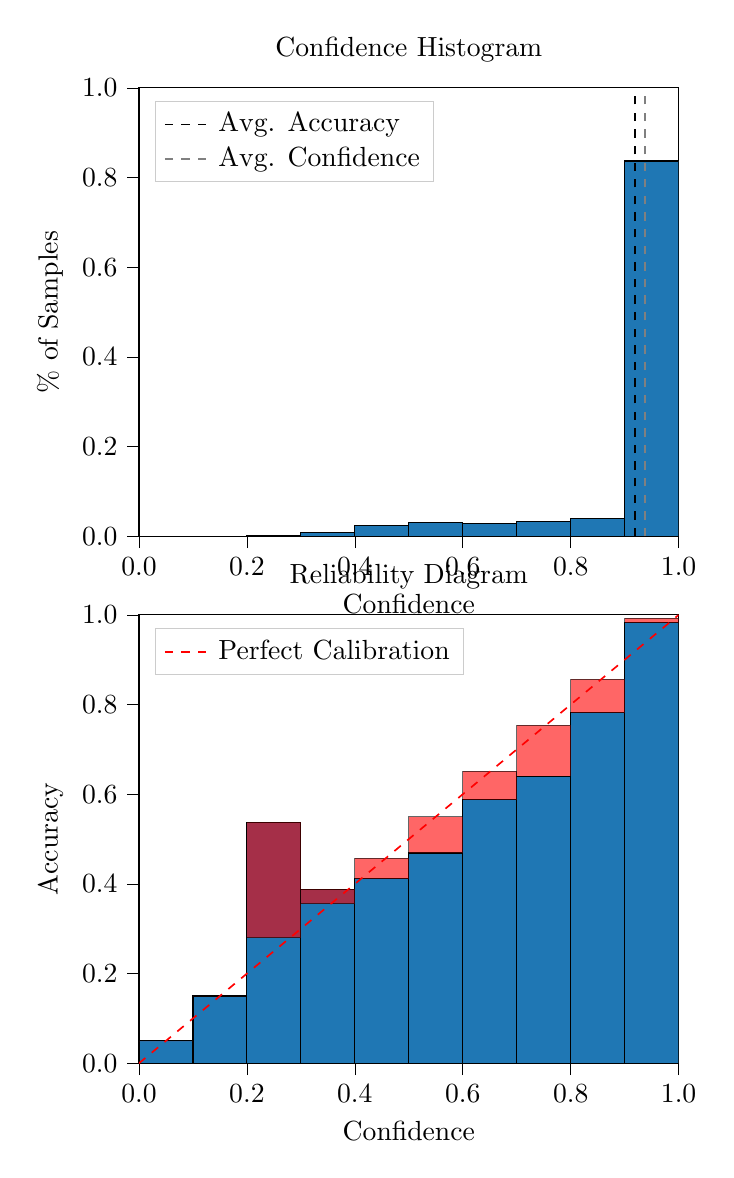 % This file was created by tikzplotlib v0.9.8.
\begin{tikzpicture}

\definecolor{color0}{rgb}{0.122,0.467,0.706}

\begin{groupplot}[group style={group size=1 by 2}]
\nextgroupplot[
legend cell align={left},
legend style={
  fill opacity=0.8,
  draw opacity=1,
  text opacity=1,
  at={(0.03,0.97)},
  anchor=north west,
  draw=white!80!black
},
tick align=outside,
tick pos=left,
title={Confidence Histogram},
x grid style={white!69.02!black},
xlabel={Confidence},
xmin=0, xmax=1,
xtick style={color=black},
xtick={0,0.2,0.4,0.6,0.8,1},
xticklabels={0.0,0.2,0.4,0.6,0.8,1.0},
y grid style={white!69.02!black},
ylabel={\% of Samples},
ymin=0, ymax=1,
ytick style={color=black},
ytick={0,0.2,0.4,0.6,0.8,1},
yticklabels={0.0,0.2,0.4,0.6,0.8,1.0}
]
\draw[draw=black,fill=color0] (axis cs:-6.939e-18,0) rectangle (axis cs:0.1,0);
\draw[draw=black,fill=color0] (axis cs:0.1,0) rectangle (axis cs:0.2,0);
\draw[draw=black,fill=color0] (axis cs:0.2,0) rectangle (axis cs:0.3,0.002);
\draw[draw=black,fill=color0] (axis cs:0.3,0) rectangle (axis cs:0.4,0.008);
\draw[draw=black,fill=color0] (axis cs:0.4,0) rectangle (axis cs:0.5,0.023);
\draw[draw=black,fill=color0] (axis cs:0.5,0) rectangle (axis cs:0.6,0.03);
\draw[draw=black,fill=color0] (axis cs:0.6,0) rectangle (axis cs:0.7,0.028);
\draw[draw=black,fill=color0] (axis cs:0.7,0) rectangle (axis cs:0.8,0.033);
\draw[draw=black,fill=color0] (axis cs:0.8,0) rectangle (axis cs:0.9,0.04);
\draw[draw=black,fill=color0] (axis cs:0.9,0) rectangle (axis cs:1,0.837);
\addplot [semithick, black, dashed]
table {%
0.919 0
0.919 1
};
\addlegendentry{Avg. Accuracy}
\addplot [semithick, white!50.196!black, dashed]
table {%
0.938 0
0.938 1
};
\addlegendentry{Avg. Confidence}

\nextgroupplot[
legend cell align={left},
legend style={
  fill opacity=0.8,
  draw opacity=1,
  text opacity=1,
  at={(0.03,0.97)},
  anchor=north west,
  draw=white!80!black
},
tick align=outside,
tick pos=left,
title={Reliability Diagram},
x grid style={white!69.02!black},
xlabel={Confidence},
xmin=0, xmax=1,
xtick style={color=black},
xtick={0,0.2,0.4,0.6,0.8,1},
xticklabels={0.0,0.2,0.4,0.6,0.8,1.0},
y grid style={white!69.02!black},
ylabel={Accuracy},
ymin=0, ymax=1,
ytick style={color=black},
ytick={0,0.2,0.4,0.6,0.8,1},
yticklabels={0.0,0.2,0.4,0.6,0.8,1.0}
]
\draw[draw=black,fill=color0] (axis cs:-6.939e-18,0) rectangle (axis cs:0.1,0.05);
\draw[draw=black,fill=color0] (axis cs:0.1,0) rectangle (axis cs:0.2,0.15);
\draw[draw=black,fill=color0] (axis cs:0.2,0) rectangle (axis cs:0.3,0.538);
\draw[draw=black,fill=color0] (axis cs:0.3,0) rectangle (axis cs:0.4,0.388);
\draw[draw=black,fill=color0] (axis cs:0.4,0) rectangle (axis cs:0.5,0.412);
\draw[draw=black,fill=color0] (axis cs:0.5,0) rectangle (axis cs:0.6,0.469);
\draw[draw=black,fill=color0] (axis cs:0.6,0) rectangle (axis cs:0.7,0.588);
\draw[draw=black,fill=color0] (axis cs:0.7,0) rectangle (axis cs:0.8,0.64);
\draw[draw=black,fill=color0] (axis cs:0.8,0) rectangle (axis cs:0.9,0.782);
\draw[draw=black,fill=color0] (axis cs:0.9,0) rectangle (axis cs:1,0.983);
\draw[draw=black,fill=red,opacity=0.6] (axis cs:-6.939e-18,0.05) rectangle (axis cs:0.1,0.05);
\draw[draw=black,fill=red,opacity=0.6] (axis cs:0.1,0.15) rectangle (axis cs:0.2,0.15);
\draw[draw=black,fill=red,opacity=0.6] (axis cs:0.2,0.538) rectangle (axis cs:0.3,0.28);
\draw[draw=black,fill=red,opacity=0.6] (axis cs:0.3,0.388) rectangle (axis cs:0.4,0.356);
\draw[draw=black,fill=red,opacity=0.6] (axis cs:0.4,0.412) rectangle (axis cs:0.5,0.457);
\draw[draw=black,fill=red,opacity=0.6] (axis cs:0.5,0.469) rectangle (axis cs:0.6,0.55);
\draw[draw=black,fill=red,opacity=0.6] (axis cs:0.6,0.588) rectangle (axis cs:0.7,0.651);
\draw[draw=black,fill=red,opacity=0.6] (axis cs:0.7,0.64) rectangle (axis cs:0.8,0.754);
\draw[draw=black,fill=red,opacity=0.6] (axis cs:0.8,0.782) rectangle (axis cs:0.9,0.856);
\draw[draw=black,fill=red,opacity=0.6] (axis cs:0.9,0.983) rectangle (axis cs:1,0.993);
\addplot [semithick, red, dashed]
table {%
0 0
1 1
};
\addlegendentry{Perfect Calibration}
\end{groupplot}

\end{tikzpicture}
